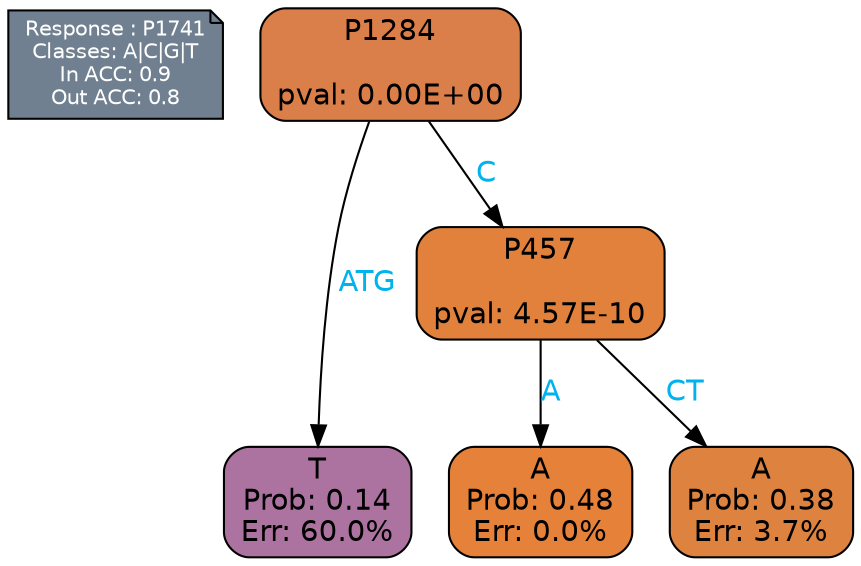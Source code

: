 digraph Tree {
node [shape=box, style="filled, rounded", color="black", fontname=helvetica] ;
graph [ranksep=equally, splines=polylines, bgcolor=transparent, dpi=600] ;
edge [fontname=helvetica] ;
LEGEND [label="Response : P1741
Classes: A|C|G|T
In ACC: 0.9
Out ACC: 0.8
",shape=note,align=left,style=filled,fillcolor="slategray",fontcolor="white",fontsize=10];1 [label="P1284

pval: 0.00E+00", fillcolor="#da7f49"] ;
2 [label="T
Prob: 0.14
Err: 60.0%", fillcolor="#ad73a0"] ;
3 [label="P457

pval: 4.57E-10", fillcolor="#e2813b"] ;
4 [label="A
Prob: 0.48
Err: 0.0%", fillcolor="#e58139"] ;
5 [label="A
Prob: 0.38
Err: 3.7%", fillcolor="#de823f"] ;
1 -> 2 [label="ATG",fontcolor=deepskyblue2] ;
1 -> 3 [label="C",fontcolor=deepskyblue2] ;
3 -> 4 [label="A",fontcolor=deepskyblue2] ;
3 -> 5 [label="CT",fontcolor=deepskyblue2] ;
{rank = same; 2;4;5;}{rank = same; LEGEND;1;}}